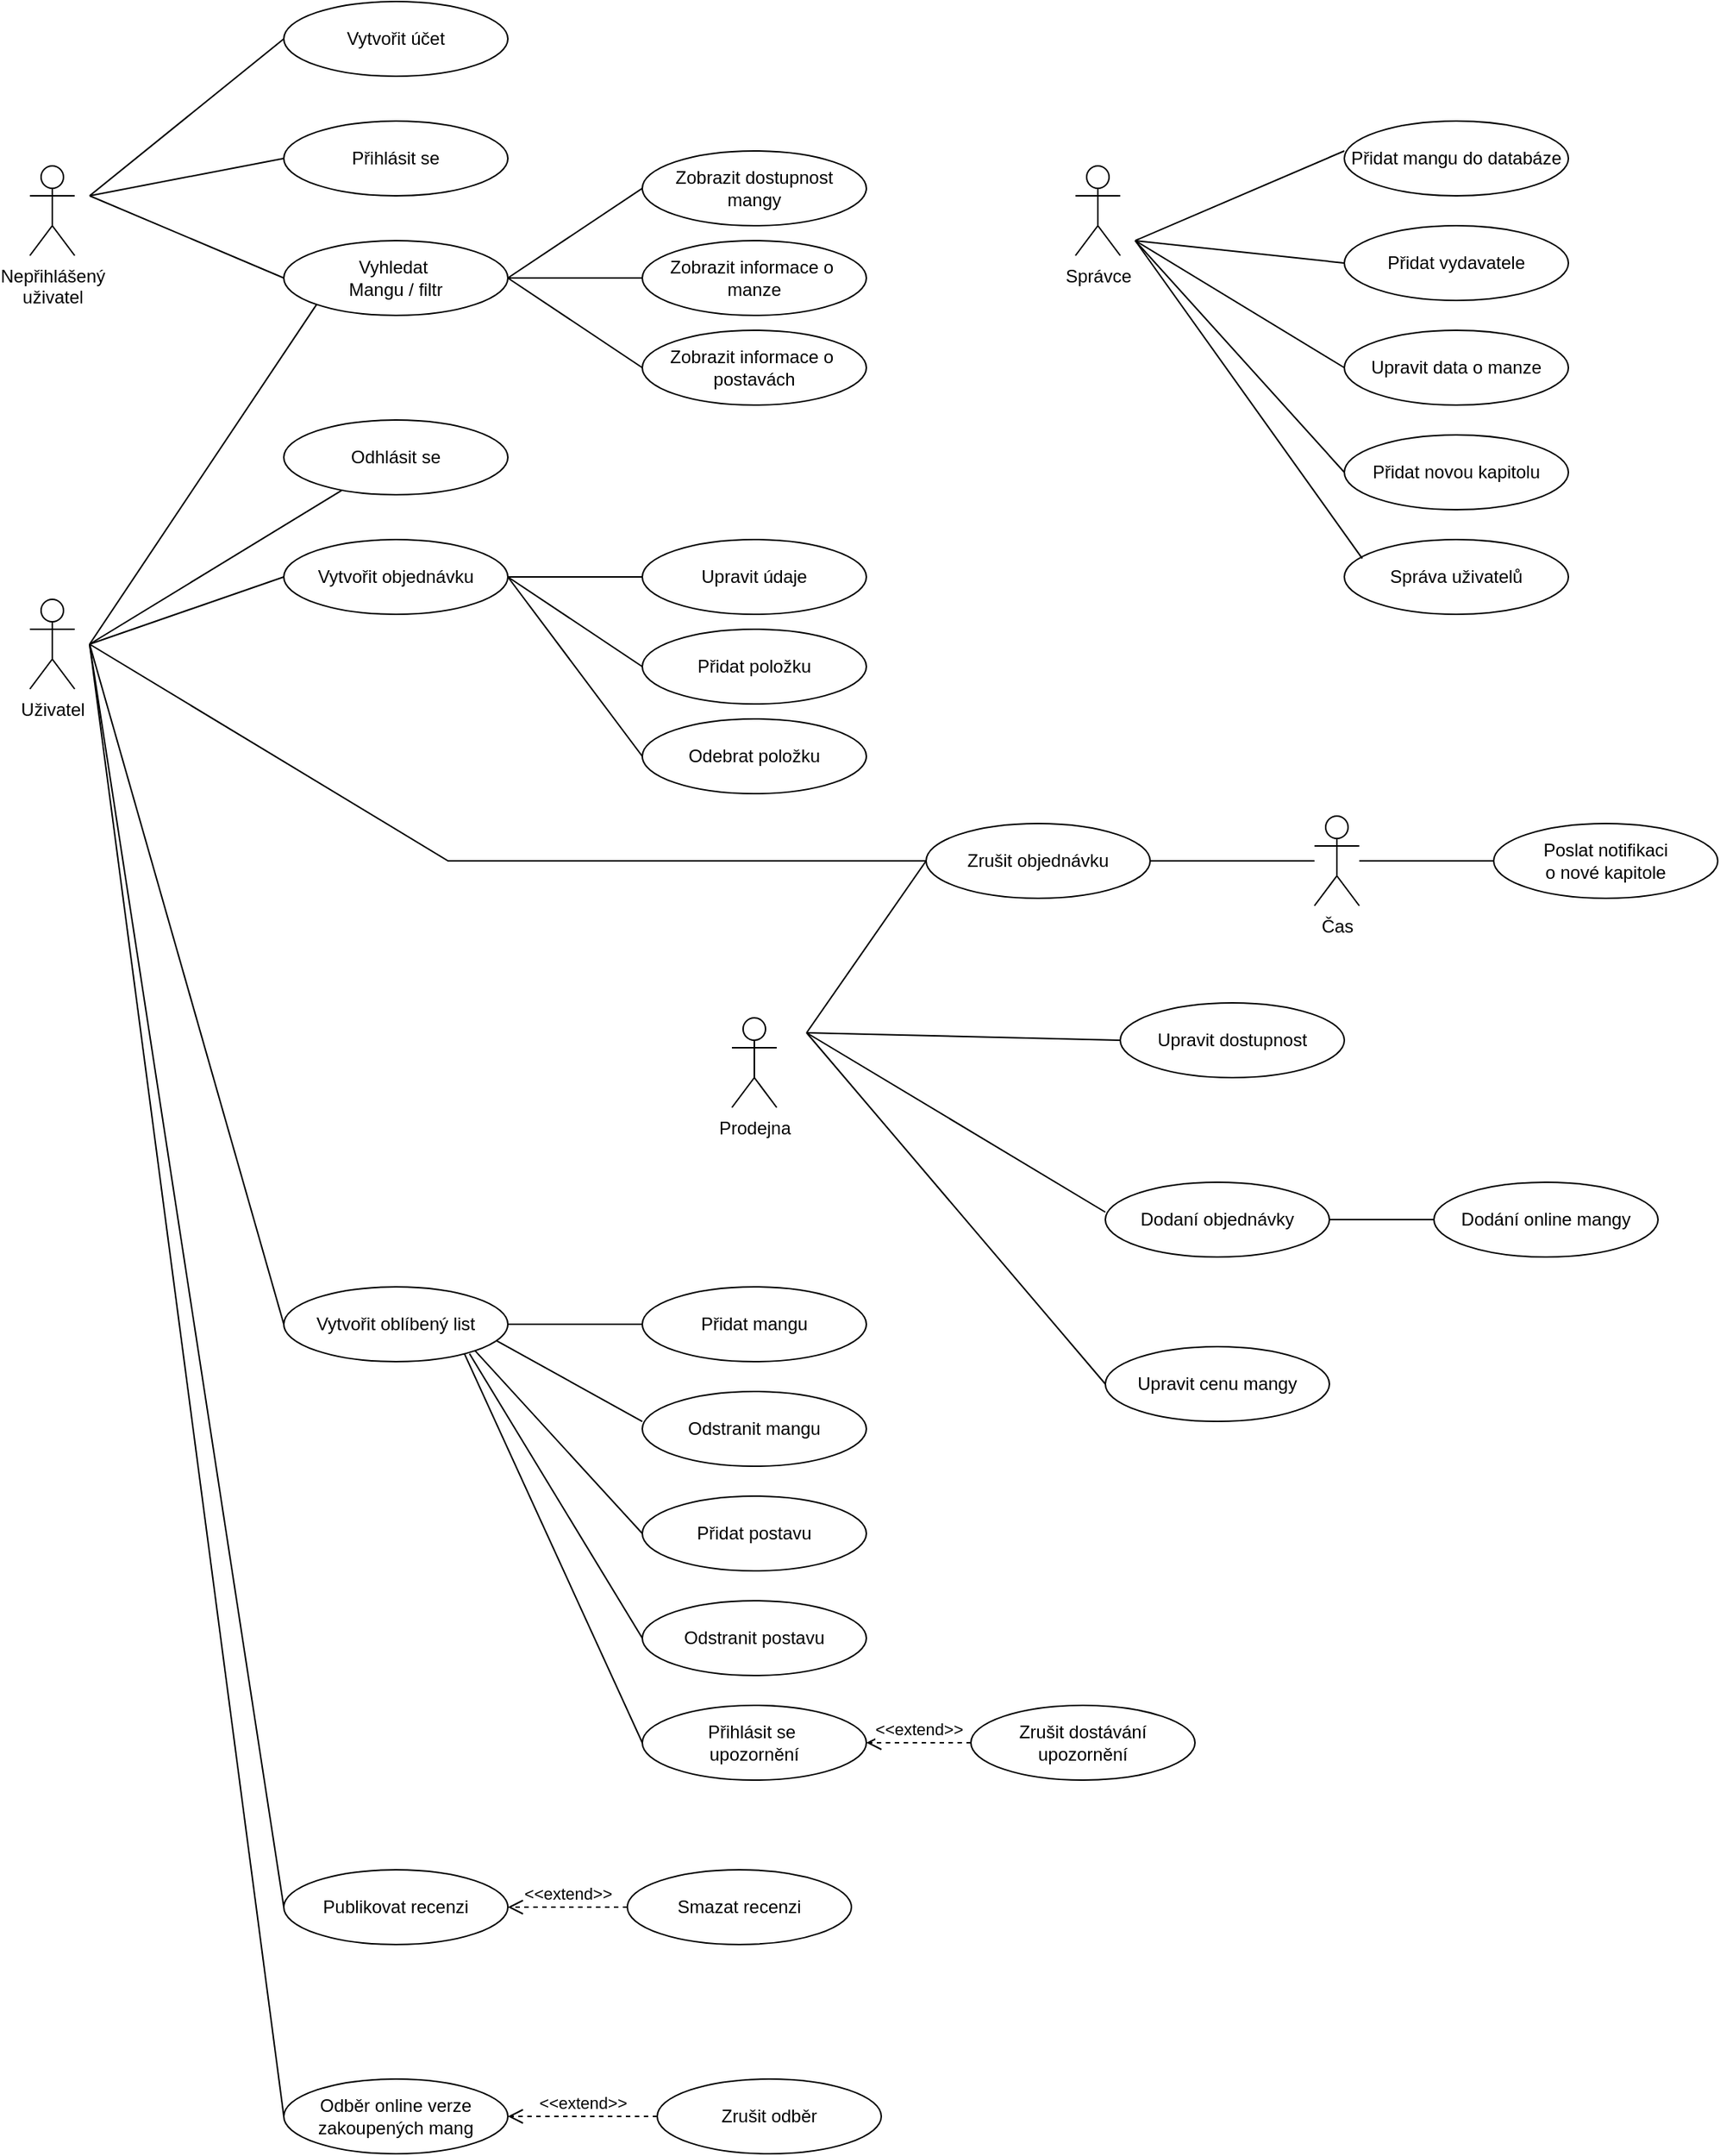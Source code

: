 <mxfile version="23.1.1" type="github">
  <diagram name="Stránka-1" id="vvELG84VfLxlIlp0yOWw">
    <mxGraphModel dx="1372" dy="2005" grid="1" gridSize="10" guides="1" tooltips="1" connect="1" arrows="1" fold="1" page="1" pageScale="1" pageWidth="827" pageHeight="1169" math="0" shadow="0">
      <root>
        <mxCell id="0" />
        <mxCell id="1" parent="0" />
        <mxCell id="UoMjuABYHgXqo_ZKbVsD-1" value="Uživatel" style="shape=umlActor;verticalLabelPosition=bottom;verticalAlign=top;html=1;outlineConnect=0;" parent="1" vertex="1">
          <mxGeometry x="20" y="-750" width="30" height="60" as="geometry" />
        </mxCell>
        <mxCell id="CDrKOG7dcPMyQ5WuwZqR-2" value="Přihlásit se&amp;nbsp;&lt;br&gt;upozornění" style="ellipse;whiteSpace=wrap;html=1;" parent="1" vertex="1">
          <mxGeometry x="430" y="-10" width="150" height="50" as="geometry" />
        </mxCell>
        <mxCell id="CDrKOG7dcPMyQ5WuwZqR-3" value="Vytvořit objednávku" style="ellipse;whiteSpace=wrap;html=1;" parent="1" vertex="1">
          <mxGeometry x="190" y="-790" width="150" height="50" as="geometry" />
        </mxCell>
        <mxCell id="CDrKOG7dcPMyQ5WuwZqR-4" value="Vytvořit oblíbený list" style="ellipse;whiteSpace=wrap;html=1;" parent="1" vertex="1">
          <mxGeometry x="190" y="-290" width="150" height="50" as="geometry" />
        </mxCell>
        <mxCell id="CDrKOG7dcPMyQ5WuwZqR-5" value="Publikovat recenzi" style="ellipse;whiteSpace=wrap;html=1;" parent="1" vertex="1">
          <mxGeometry x="190" y="100" width="150" height="50" as="geometry" />
        </mxCell>
        <mxCell id="CDrKOG7dcPMyQ5WuwZqR-6" value="" style="endArrow=none;html=1;rounded=0;entryX=0;entryY=0.5;entryDx=0;entryDy=0;" parent="1" target="CDrKOG7dcPMyQ5WuwZqR-3" edge="1">
          <mxGeometry width="50" height="50" relative="1" as="geometry">
            <mxPoint x="60" y="-720" as="sourcePoint" />
            <mxPoint x="110" y="-740" as="targetPoint" />
          </mxGeometry>
        </mxCell>
        <mxCell id="CDrKOG7dcPMyQ5WuwZqR-7" value="" style="endArrow=none;html=1;rounded=0;entryX=0;entryY=0.5;entryDx=0;entryDy=0;" parent="1" target="CDrKOG7dcPMyQ5WuwZqR-4" edge="1">
          <mxGeometry width="50" height="50" relative="1" as="geometry">
            <mxPoint x="60" y="-720" as="sourcePoint" />
            <mxPoint x="120" y="-690" as="targetPoint" />
          </mxGeometry>
        </mxCell>
        <mxCell id="CDrKOG7dcPMyQ5WuwZqR-8" value="" style="endArrow=none;html=1;rounded=0;entryX=0;entryY=0.5;entryDx=0;entryDy=0;" parent="1" target="CDrKOG7dcPMyQ5WuwZqR-5" edge="1">
          <mxGeometry width="50" height="50" relative="1" as="geometry">
            <mxPoint x="60" y="-720" as="sourcePoint" />
            <mxPoint x="110" y="-680" as="targetPoint" />
          </mxGeometry>
        </mxCell>
        <mxCell id="CDrKOG7dcPMyQ5WuwZqR-9" value="Odběr online verze&lt;br&gt;zakoupených mang" style="ellipse;whiteSpace=wrap;html=1;" parent="1" vertex="1">
          <mxGeometry x="190" y="240" width="150" height="50" as="geometry" />
        </mxCell>
        <mxCell id="CDrKOG7dcPMyQ5WuwZqR-10" value="Nepřihlášený&lt;br&gt;uživatel" style="shape=umlActor;verticalLabelPosition=bottom;verticalAlign=top;html=1;outlineConnect=0;" parent="1" vertex="1">
          <mxGeometry x="20" y="-1040" width="30" height="60" as="geometry" />
        </mxCell>
        <mxCell id="CDrKOG7dcPMyQ5WuwZqR-12" value="Přihlásit se" style="ellipse;whiteSpace=wrap;html=1;" parent="1" vertex="1">
          <mxGeometry x="190" y="-1070" width="150" height="50" as="geometry" />
        </mxCell>
        <mxCell id="CDrKOG7dcPMyQ5WuwZqR-13" value="Vytvořit účet" style="ellipse;whiteSpace=wrap;html=1;" parent="1" vertex="1">
          <mxGeometry x="190" y="-1150" width="150" height="50" as="geometry" />
        </mxCell>
        <mxCell id="CDrKOG7dcPMyQ5WuwZqR-14" value="" style="endArrow=none;html=1;rounded=0;entryX=0;entryY=0.5;entryDx=0;entryDy=0;" parent="1" target="CDrKOG7dcPMyQ5WuwZqR-13" edge="1">
          <mxGeometry width="50" height="50" relative="1" as="geometry">
            <mxPoint x="60" y="-1020" as="sourcePoint" />
            <mxPoint x="150" y="-1120" as="targetPoint" />
          </mxGeometry>
        </mxCell>
        <mxCell id="CDrKOG7dcPMyQ5WuwZqR-15" value="" style="endArrow=none;html=1;rounded=0;entryX=0;entryY=0.5;entryDx=0;entryDy=0;" parent="1" target="CDrKOG7dcPMyQ5WuwZqR-12" edge="1">
          <mxGeometry width="50" height="50" relative="1" as="geometry">
            <mxPoint x="60" y="-1020" as="sourcePoint" />
            <mxPoint x="150" y="-1000" as="targetPoint" />
          </mxGeometry>
        </mxCell>
        <mxCell id="CDrKOG7dcPMyQ5WuwZqR-17" value="" style="endArrow=none;html=1;rounded=0;entryX=0;entryY=0.5;entryDx=0;entryDy=0;" parent="1" target="CDrKOG7dcPMyQ5WuwZqR-19" edge="1">
          <mxGeometry width="50" height="50" relative="1" as="geometry">
            <mxPoint x="60" y="-1020" as="sourcePoint" />
            <mxPoint x="130" y="-960" as="targetPoint" />
          </mxGeometry>
        </mxCell>
        <mxCell id="CDrKOG7dcPMyQ5WuwZqR-19" value="Vyhledat&amp;nbsp;&lt;br&gt;Mangu / filtr" style="ellipse;whiteSpace=wrap;html=1;" parent="1" vertex="1">
          <mxGeometry x="190" y="-990" width="150" height="50" as="geometry" />
        </mxCell>
        <mxCell id="CDrKOG7dcPMyQ5WuwZqR-20" value="" style="endArrow=none;html=1;rounded=0;entryX=0;entryY=1;entryDx=0;entryDy=0;" parent="1" target="CDrKOG7dcPMyQ5WuwZqR-19" edge="1">
          <mxGeometry width="50" height="50" relative="1" as="geometry">
            <mxPoint x="60" y="-720" as="sourcePoint" />
            <mxPoint x="80" y="-900" as="targetPoint" />
          </mxGeometry>
        </mxCell>
        <mxCell id="CDrKOG7dcPMyQ5WuwZqR-23" value="Zobrazit informace o&amp;nbsp;&lt;br&gt;manze" style="ellipse;whiteSpace=wrap;html=1;" parent="1" vertex="1">
          <mxGeometry x="430" y="-990" width="150" height="50" as="geometry" />
        </mxCell>
        <mxCell id="CDrKOG7dcPMyQ5WuwZqR-27" value="" style="endArrow=none;html=1;rounded=0;exitX=1;exitY=0.5;exitDx=0;exitDy=0;entryX=0;entryY=0.5;entryDx=0;entryDy=0;" parent="1" source="CDrKOG7dcPMyQ5WuwZqR-19" target="CDrKOG7dcPMyQ5WuwZqR-23" edge="1">
          <mxGeometry width="50" height="50" relative="1" as="geometry">
            <mxPoint x="440" y="-920" as="sourcePoint" />
            <mxPoint x="490" y="-970" as="targetPoint" />
          </mxGeometry>
        </mxCell>
        <mxCell id="CDrKOG7dcPMyQ5WuwZqR-28" value="Zobrazit informace o&amp;nbsp;&lt;br&gt;postavách" style="ellipse;whiteSpace=wrap;html=1;" parent="1" vertex="1">
          <mxGeometry x="430" y="-930" width="150" height="50" as="geometry" />
        </mxCell>
        <mxCell id="CDrKOG7dcPMyQ5WuwZqR-29" value="Zobrazit dostupnost&lt;br&gt;mangy" style="ellipse;whiteSpace=wrap;html=1;" parent="1" vertex="1">
          <mxGeometry x="430" y="-1050" width="150" height="50" as="geometry" />
        </mxCell>
        <mxCell id="CDrKOG7dcPMyQ5WuwZqR-30" value="" style="endArrow=none;html=1;rounded=0;exitX=1;exitY=0.5;exitDx=0;exitDy=0;entryX=0;entryY=0.5;entryDx=0;entryDy=0;" parent="1" source="CDrKOG7dcPMyQ5WuwZqR-19" target="CDrKOG7dcPMyQ5WuwZqR-28" edge="1">
          <mxGeometry width="50" height="50" relative="1" as="geometry">
            <mxPoint x="320" y="-880" as="sourcePoint" />
            <mxPoint x="370" y="-930" as="targetPoint" />
          </mxGeometry>
        </mxCell>
        <mxCell id="CDrKOG7dcPMyQ5WuwZqR-31" value="" style="endArrow=none;html=1;rounded=0;exitX=1;exitY=0.5;exitDx=0;exitDy=0;entryX=0;entryY=0.5;entryDx=0;entryDy=0;" parent="1" source="CDrKOG7dcPMyQ5WuwZqR-19" target="CDrKOG7dcPMyQ5WuwZqR-29" edge="1">
          <mxGeometry width="50" height="50" relative="1" as="geometry">
            <mxPoint x="350" y="-930" as="sourcePoint" />
            <mxPoint x="400" y="-980" as="targetPoint" />
          </mxGeometry>
        </mxCell>
        <mxCell id="CDrKOG7dcPMyQ5WuwZqR-33" value="Zrušit dostávání&lt;br&gt;upozornění" style="ellipse;whiteSpace=wrap;html=1;" parent="1" vertex="1">
          <mxGeometry x="650" y="-10" width="150" height="50" as="geometry" />
        </mxCell>
        <mxCell id="CDrKOG7dcPMyQ5WuwZqR-34" value="&amp;lt;&amp;lt;extend&amp;gt;&amp;gt;" style="html=1;verticalAlign=bottom;endArrow=open;dashed=1;endSize=8;curved=0;rounded=0;entryX=1;entryY=0.5;entryDx=0;entryDy=0;exitX=0;exitY=0.5;exitDx=0;exitDy=0;" parent="1" source="CDrKOG7dcPMyQ5WuwZqR-33" target="CDrKOG7dcPMyQ5WuwZqR-2" edge="1">
          <mxGeometry relative="1" as="geometry">
            <mxPoint x="470" y="-520" as="sourcePoint" />
            <mxPoint x="390" y="-520" as="targetPoint" />
          </mxGeometry>
        </mxCell>
        <mxCell id="CDrKOG7dcPMyQ5WuwZqR-38" value="Upravit údaje" style="ellipse;whiteSpace=wrap;html=1;" parent="1" vertex="1">
          <mxGeometry x="430" y="-790" width="150" height="50" as="geometry" />
        </mxCell>
        <mxCell id="CDrKOG7dcPMyQ5WuwZqR-39" value="Přidat položku" style="ellipse;whiteSpace=wrap;html=1;" parent="1" vertex="1">
          <mxGeometry x="430" y="-730" width="150" height="50" as="geometry" />
        </mxCell>
        <mxCell id="CDrKOG7dcPMyQ5WuwZqR-40" value="Odebrat položku" style="ellipse;whiteSpace=wrap;html=1;" parent="1" vertex="1">
          <mxGeometry x="430" y="-670" width="150" height="50" as="geometry" />
        </mxCell>
        <mxCell id="CDrKOG7dcPMyQ5WuwZqR-41" value="" style="endArrow=none;html=1;rounded=0;exitX=1;exitY=0.5;exitDx=0;exitDy=0;entryX=0;entryY=0.5;entryDx=0;entryDy=0;" parent="1" source="CDrKOG7dcPMyQ5WuwZqR-3" target="CDrKOG7dcPMyQ5WuwZqR-38" edge="1">
          <mxGeometry width="50" height="50" relative="1" as="geometry">
            <mxPoint x="360" y="-720" as="sourcePoint" />
            <mxPoint x="410" y="-770" as="targetPoint" />
          </mxGeometry>
        </mxCell>
        <mxCell id="CDrKOG7dcPMyQ5WuwZqR-42" value="" style="endArrow=none;html=1;rounded=0;exitX=1;exitY=0.5;exitDx=0;exitDy=0;entryX=0;entryY=0.5;entryDx=0;entryDy=0;" parent="1" source="CDrKOG7dcPMyQ5WuwZqR-3" target="CDrKOG7dcPMyQ5WuwZqR-39" edge="1">
          <mxGeometry width="50" height="50" relative="1" as="geometry">
            <mxPoint x="360" y="-680" as="sourcePoint" />
            <mxPoint x="410" y="-730" as="targetPoint" />
          </mxGeometry>
        </mxCell>
        <mxCell id="CDrKOG7dcPMyQ5WuwZqR-43" value="" style="endArrow=none;html=1;rounded=0;exitX=1;exitY=0.5;exitDx=0;exitDy=0;entryX=0;entryY=0.5;entryDx=0;entryDy=0;" parent="1" source="CDrKOG7dcPMyQ5WuwZqR-3" target="CDrKOG7dcPMyQ5WuwZqR-40" edge="1">
          <mxGeometry width="50" height="50" relative="1" as="geometry">
            <mxPoint x="360" y="-650" as="sourcePoint" />
            <mxPoint x="410" y="-700" as="targetPoint" />
          </mxGeometry>
        </mxCell>
        <mxCell id="CDrKOG7dcPMyQ5WuwZqR-44" value="Přidat mangu" style="ellipse;whiteSpace=wrap;html=1;" parent="1" vertex="1">
          <mxGeometry x="430" y="-290" width="150" height="50" as="geometry" />
        </mxCell>
        <mxCell id="CDrKOG7dcPMyQ5WuwZqR-46" value="Odstranit mangu" style="ellipse;whiteSpace=wrap;html=1;" parent="1" vertex="1">
          <mxGeometry x="430" y="-220" width="150" height="50" as="geometry" />
        </mxCell>
        <mxCell id="CDrKOG7dcPMyQ5WuwZqR-47" value="Přidat postavu" style="ellipse;whiteSpace=wrap;html=1;" parent="1" vertex="1">
          <mxGeometry x="430" y="-150" width="150" height="50" as="geometry" />
        </mxCell>
        <mxCell id="CDrKOG7dcPMyQ5WuwZqR-48" value="Odstranit postavu" style="ellipse;whiteSpace=wrap;html=1;" parent="1" vertex="1">
          <mxGeometry x="430" y="-80" width="150" height="50" as="geometry" />
        </mxCell>
        <mxCell id="CDrKOG7dcPMyQ5WuwZqR-50" value="" style="endArrow=none;html=1;rounded=0;exitX=0.95;exitY=0.721;exitDx=0;exitDy=0;exitPerimeter=0;entryX=0;entryY=0.4;entryDx=0;entryDy=0;entryPerimeter=0;" parent="1" source="CDrKOG7dcPMyQ5WuwZqR-4" target="CDrKOG7dcPMyQ5WuwZqR-46" edge="1">
          <mxGeometry width="50" height="50" relative="1" as="geometry">
            <mxPoint x="370" y="-150" as="sourcePoint" />
            <mxPoint x="420" y="-200" as="targetPoint" />
          </mxGeometry>
        </mxCell>
        <mxCell id="CDrKOG7dcPMyQ5WuwZqR-51" value="" style="endArrow=none;html=1;rounded=0;entryX=1;entryY=1;entryDx=0;entryDy=0;exitX=0;exitY=0.5;exitDx=0;exitDy=0;" parent="1" source="CDrKOG7dcPMyQ5WuwZqR-47" target="CDrKOG7dcPMyQ5WuwZqR-4" edge="1">
          <mxGeometry width="50" height="50" relative="1" as="geometry">
            <mxPoint x="410" y="-150" as="sourcePoint" />
            <mxPoint x="360" y="-220" as="targetPoint" />
          </mxGeometry>
        </mxCell>
        <mxCell id="CDrKOG7dcPMyQ5WuwZqR-52" value="" style="endArrow=none;html=1;rounded=0;exitX=1;exitY=0.5;exitDx=0;exitDy=0;entryX=0;entryY=0.5;entryDx=0;entryDy=0;" parent="1" source="CDrKOG7dcPMyQ5WuwZqR-4" target="CDrKOG7dcPMyQ5WuwZqR-44" edge="1">
          <mxGeometry width="50" height="50" relative="1" as="geometry">
            <mxPoint x="340" y="-290" as="sourcePoint" />
            <mxPoint x="390" y="-340" as="targetPoint" />
          </mxGeometry>
        </mxCell>
        <mxCell id="CDrKOG7dcPMyQ5WuwZqR-53" value="" style="endArrow=none;html=1;rounded=0;exitX=0;exitY=0.5;exitDx=0;exitDy=0;entryX=0.806;entryY=0.894;entryDx=0;entryDy=0;entryPerimeter=0;" parent="1" source="CDrKOG7dcPMyQ5WuwZqR-2" target="CDrKOG7dcPMyQ5WuwZqR-4" edge="1">
          <mxGeometry width="50" height="50" relative="1" as="geometry">
            <mxPoint x="370" y="50" as="sourcePoint" />
            <mxPoint x="390.05" y="-100" as="targetPoint" />
          </mxGeometry>
        </mxCell>
        <mxCell id="CDrKOG7dcPMyQ5WuwZqR-55" value="Smazat recenzi" style="ellipse;whiteSpace=wrap;html=1;" parent="1" vertex="1">
          <mxGeometry x="420" y="100" width="150" height="50" as="geometry" />
        </mxCell>
        <mxCell id="CDrKOG7dcPMyQ5WuwZqR-57" value="&amp;lt;&amp;lt;extend&amp;gt;&amp;gt;" style="html=1;verticalAlign=bottom;endArrow=open;dashed=1;endSize=8;curved=0;rounded=0;entryX=1;entryY=0.5;entryDx=0;entryDy=0;exitX=0;exitY=0.5;exitDx=0;exitDy=0;" parent="1" source="CDrKOG7dcPMyQ5WuwZqR-55" target="CDrKOG7dcPMyQ5WuwZqR-5" edge="1">
          <mxGeometry relative="1" as="geometry">
            <mxPoint x="400" y="130" as="sourcePoint" />
            <mxPoint x="320" y="130" as="targetPoint" />
          </mxGeometry>
        </mxCell>
        <mxCell id="CDrKOG7dcPMyQ5WuwZqR-58" value="" style="endArrow=none;html=1;rounded=0;exitX=0;exitY=0.5;exitDx=0;exitDy=0;" parent="1" source="CDrKOG7dcPMyQ5WuwZqR-9" edge="1">
          <mxGeometry width="50" height="50" relative="1" as="geometry">
            <mxPoint x="120" y="-90" as="sourcePoint" />
            <mxPoint x="60" y="-720" as="targetPoint" />
          </mxGeometry>
        </mxCell>
        <mxCell id="CDrKOG7dcPMyQ5WuwZqR-59" value="Zrušit objednávku" style="ellipse;whiteSpace=wrap;html=1;" parent="1" vertex="1">
          <mxGeometry x="620" y="-600" width="150" height="50" as="geometry" />
        </mxCell>
        <mxCell id="CDrKOG7dcPMyQ5WuwZqR-60" value="" style="endArrow=none;html=1;rounded=0;exitX=0;exitY=0.5;exitDx=0;exitDy=0;" parent="1" source="CDrKOG7dcPMyQ5WuwZqR-59" edge="1">
          <mxGeometry width="50" height="50" relative="1" as="geometry">
            <mxPoint x="10" y="-450" as="sourcePoint" />
            <mxPoint x="60" y="-720" as="targetPoint" />
            <Array as="points">
              <mxPoint x="300" y="-575" />
            </Array>
          </mxGeometry>
        </mxCell>
        <mxCell id="CDrKOG7dcPMyQ5WuwZqR-61" value="Čas" style="shape=umlActor;verticalLabelPosition=bottom;verticalAlign=top;html=1;outlineConnect=0;" parent="1" vertex="1">
          <mxGeometry x="880" y="-605" width="30" height="60" as="geometry" />
        </mxCell>
        <mxCell id="CDrKOG7dcPMyQ5WuwZqR-62" value="" style="endArrow=none;html=1;rounded=0;exitX=1;exitY=0.5;exitDx=0;exitDy=0;" parent="1" source="CDrKOG7dcPMyQ5WuwZqR-59" target="CDrKOG7dcPMyQ5WuwZqR-61" edge="1">
          <mxGeometry width="50" height="50" relative="1" as="geometry">
            <mxPoint x="1010" y="-580" as="sourcePoint" />
            <mxPoint x="1090" y="-630" as="targetPoint" />
          </mxGeometry>
        </mxCell>
        <mxCell id="CDrKOG7dcPMyQ5WuwZqR-63" value="Prodejna" style="shape=umlActor;verticalLabelPosition=bottom;verticalAlign=top;html=1;outlineConnect=0;" parent="1" vertex="1">
          <mxGeometry x="490" y="-470" width="30" height="60" as="geometry" />
        </mxCell>
        <mxCell id="CDrKOG7dcPMyQ5WuwZqR-64" value="" style="endArrow=none;html=1;rounded=0;entryX=0;entryY=0.5;entryDx=0;entryDy=0;" parent="1" target="CDrKOG7dcPMyQ5WuwZqR-59" edge="1">
          <mxGeometry width="50" height="50" relative="1" as="geometry">
            <mxPoint x="540" y="-460" as="sourcePoint" />
            <mxPoint x="580" y="-450" as="targetPoint" />
          </mxGeometry>
        </mxCell>
        <mxCell id="CDrKOG7dcPMyQ5WuwZqR-65" value="" style="endArrow=none;html=1;rounded=0;entryX=0;entryY=0.5;entryDx=0;entryDy=0;" parent="1" target="CDrKOG7dcPMyQ5WuwZqR-66" edge="1">
          <mxGeometry width="50" height="50" relative="1" as="geometry">
            <mxPoint x="540" y="-460" as="sourcePoint" />
            <mxPoint x="730" y="-460" as="targetPoint" />
          </mxGeometry>
        </mxCell>
        <mxCell id="CDrKOG7dcPMyQ5WuwZqR-66" value="Upravit dostupnost" style="ellipse;whiteSpace=wrap;html=1;" parent="1" vertex="1">
          <mxGeometry x="750" y="-480" width="150" height="50" as="geometry" />
        </mxCell>
        <mxCell id="CDrKOG7dcPMyQ5WuwZqR-67" value="" style="endArrow=none;html=1;rounded=0;" parent="1" edge="1">
          <mxGeometry width="50" height="50" relative="1" as="geometry">
            <mxPoint x="540" y="-460" as="sourcePoint" />
            <mxPoint x="740" y="-340" as="targetPoint" />
          </mxGeometry>
        </mxCell>
        <mxCell id="CDrKOG7dcPMyQ5WuwZqR-68" value="Dodaní objednávky" style="ellipse;whiteSpace=wrap;html=1;" parent="1" vertex="1">
          <mxGeometry x="740" y="-360" width="150" height="50" as="geometry" />
        </mxCell>
        <mxCell id="CDrKOG7dcPMyQ5WuwZqR-70" value="Dodání online mangy" style="ellipse;whiteSpace=wrap;html=1;" parent="1" vertex="1">
          <mxGeometry x="960" y="-360" width="150" height="50" as="geometry" />
        </mxCell>
        <mxCell id="CDrKOG7dcPMyQ5WuwZqR-71" value="" style="endArrow=none;html=1;rounded=0;exitX=0;exitY=0.5;exitDx=0;exitDy=0;" parent="1" source="CDrKOG7dcPMyQ5WuwZqR-73" edge="1">
          <mxGeometry width="50" height="50" relative="1" as="geometry">
            <mxPoint x="740" y="-140" as="sourcePoint" />
            <mxPoint x="540" y="-460" as="targetPoint" />
          </mxGeometry>
        </mxCell>
        <mxCell id="CDrKOG7dcPMyQ5WuwZqR-73" value="Upravit cenu mangy" style="ellipse;whiteSpace=wrap;html=1;" parent="1" vertex="1">
          <mxGeometry x="740" y="-250" width="150" height="50" as="geometry" />
        </mxCell>
        <mxCell id="CDrKOG7dcPMyQ5WuwZqR-74" value="" style="endArrow=none;html=1;rounded=0;exitX=1;exitY=0.5;exitDx=0;exitDy=0;entryX=0;entryY=0.5;entryDx=0;entryDy=0;" parent="1" source="CDrKOG7dcPMyQ5WuwZqR-68" target="CDrKOG7dcPMyQ5WuwZqR-70" edge="1">
          <mxGeometry width="50" height="50" relative="1" as="geometry">
            <mxPoint x="900" y="-170" as="sourcePoint" />
            <mxPoint x="950" y="-220" as="targetPoint" />
          </mxGeometry>
        </mxCell>
        <mxCell id="CDrKOG7dcPMyQ5WuwZqR-75" value="Správce" style="shape=umlActor;verticalLabelPosition=bottom;verticalAlign=top;html=1;outlineConnect=0;" parent="1" vertex="1">
          <mxGeometry x="720" y="-1040" width="30" height="60" as="geometry" />
        </mxCell>
        <mxCell id="CDrKOG7dcPMyQ5WuwZqR-76" value="" style="endArrow=none;html=1;rounded=0;entryX=0;entryY=0.5;entryDx=0;entryDy=0;" parent="1" target="CDrKOG7dcPMyQ5WuwZqR-83" edge="1">
          <mxGeometry width="50" height="50" relative="1" as="geometry">
            <mxPoint x="760" y="-990" as="sourcePoint" />
            <mxPoint x="920" y="-870" as="targetPoint" />
          </mxGeometry>
        </mxCell>
        <mxCell id="CDrKOG7dcPMyQ5WuwZqR-77" value="" style="endArrow=none;html=1;rounded=0;" parent="1" edge="1">
          <mxGeometry width="50" height="50" relative="1" as="geometry">
            <mxPoint x="760" y="-990" as="sourcePoint" />
            <mxPoint x="900" y="-1050" as="targetPoint" />
          </mxGeometry>
        </mxCell>
        <mxCell id="CDrKOG7dcPMyQ5WuwZqR-80" value="&amp;lt;&amp;lt;extend&amp;gt;&amp;gt;" style="html=1;verticalAlign=bottom;endArrow=open;dashed=1;endSize=8;curved=0;rounded=0;entryX=1;entryY=0.5;entryDx=0;entryDy=0;" parent="1" target="CDrKOG7dcPMyQ5WuwZqR-9" edge="1">
          <mxGeometry relative="1" as="geometry">
            <mxPoint x="440" y="265" as="sourcePoint" />
            <mxPoint x="370" y="155" as="targetPoint" />
          </mxGeometry>
        </mxCell>
        <mxCell id="CDrKOG7dcPMyQ5WuwZqR-81" value="Zrušit odběr" style="ellipse;whiteSpace=wrap;html=1;" parent="1" vertex="1">
          <mxGeometry x="440" y="240" width="150" height="50" as="geometry" />
        </mxCell>
        <mxCell id="CDrKOG7dcPMyQ5WuwZqR-82" value="Přidat mangu do databáze" style="ellipse;whiteSpace=wrap;html=1;" parent="1" vertex="1">
          <mxGeometry x="900" y="-1070" width="150" height="50" as="geometry" />
        </mxCell>
        <mxCell id="CDrKOG7dcPMyQ5WuwZqR-83" value="Upravit data o manze" style="ellipse;whiteSpace=wrap;html=1;" parent="1" vertex="1">
          <mxGeometry x="900" y="-930" width="150" height="50" as="geometry" />
        </mxCell>
        <mxCell id="CDrKOG7dcPMyQ5WuwZqR-84" value="" style="endArrow=none;html=1;rounded=0;entryX=0;entryY=0.5;entryDx=0;entryDy=0;" parent="1" target="CDrKOG7dcPMyQ5WuwZqR-85" edge="1">
          <mxGeometry width="50" height="50" relative="1" as="geometry">
            <mxPoint x="760" y="-990" as="sourcePoint" />
            <mxPoint x="1000" y="-970" as="targetPoint" />
          </mxGeometry>
        </mxCell>
        <mxCell id="CDrKOG7dcPMyQ5WuwZqR-85" value="Přidat vydavatele" style="ellipse;whiteSpace=wrap;html=1;" parent="1" vertex="1">
          <mxGeometry x="900" y="-1000" width="150" height="50" as="geometry" />
        </mxCell>
        <mxCell id="CDrKOG7dcPMyQ5WuwZqR-88" value="Přidat novou kapitolu" style="ellipse;whiteSpace=wrap;html=1;" parent="1" vertex="1">
          <mxGeometry x="900" y="-860" width="150" height="50" as="geometry" />
        </mxCell>
        <mxCell id="CDrKOG7dcPMyQ5WuwZqR-89" value="" style="endArrow=none;html=1;rounded=0;exitX=0;exitY=0.5;exitDx=0;exitDy=0;" parent="1" source="CDrKOG7dcPMyQ5WuwZqR-88" edge="1">
          <mxGeometry width="50" height="50" relative="1" as="geometry">
            <mxPoint x="680" y="-740" as="sourcePoint" />
            <mxPoint x="760" y="-990" as="targetPoint" />
          </mxGeometry>
        </mxCell>
        <mxCell id="CDrKOG7dcPMyQ5WuwZqR-93" value="Poslat notifikaci&lt;br&gt;o nové kapitole" style="ellipse;whiteSpace=wrap;html=1;" parent="1" vertex="1">
          <mxGeometry x="1000" y="-600" width="150" height="50" as="geometry" />
        </mxCell>
        <mxCell id="RWk_qs9eGR9L0qjsBkZ2-3" value="" style="endArrow=none;html=1;rounded=0;entryX=0;entryY=0.5;entryDx=0;entryDy=0;" parent="1" source="CDrKOG7dcPMyQ5WuwZqR-61" target="CDrKOG7dcPMyQ5WuwZqR-93" edge="1">
          <mxGeometry width="50" height="50" relative="1" as="geometry">
            <mxPoint x="1030" y="-525" as="sourcePoint" />
            <mxPoint x="1080" y="-575" as="targetPoint" />
          </mxGeometry>
        </mxCell>
        <mxCell id="SPDCw6Vr-svHRckBFiVp-1" value="Správa uživatelů" style="ellipse;whiteSpace=wrap;html=1;" parent="1" vertex="1">
          <mxGeometry x="900" y="-790" width="150" height="50" as="geometry" />
        </mxCell>
        <mxCell id="SPDCw6Vr-svHRckBFiVp-2" value="" style="endArrow=none;html=1;rounded=0;exitX=0.08;exitY=0.254;exitDx=0;exitDy=0;exitPerimeter=0;" parent="1" source="SPDCw6Vr-svHRckBFiVp-1" edge="1">
          <mxGeometry width="50" height="50" relative="1" as="geometry">
            <mxPoint x="910" y="-780" as="sourcePoint" />
            <mxPoint x="760" y="-990" as="targetPoint" />
          </mxGeometry>
        </mxCell>
        <mxCell id="D5XFSRVebdZl13hLPxt2-1" value="" style="endArrow=none;html=1;rounded=0;exitX=0;exitY=0.5;exitDx=0;exitDy=0;entryX=0.829;entryY=0.895;entryDx=0;entryDy=0;entryPerimeter=0;" parent="1" source="CDrKOG7dcPMyQ5WuwZqR-48" target="CDrKOG7dcPMyQ5WuwZqR-4" edge="1">
          <mxGeometry width="50" height="50" relative="1" as="geometry">
            <mxPoint x="460" y="-220" as="sourcePoint" />
            <mxPoint x="310" y="-250" as="targetPoint" />
          </mxGeometry>
        </mxCell>
        <mxCell id="D5XFSRVebdZl13hLPxt2-3" value="Odhlásit se" style="ellipse;whiteSpace=wrap;html=1;" parent="1" vertex="1">
          <mxGeometry x="190" y="-870" width="150" height="50" as="geometry" />
        </mxCell>
        <mxCell id="D5XFSRVebdZl13hLPxt2-4" value="" style="endArrow=none;html=1;rounded=0;" parent="1" target="D5XFSRVebdZl13hLPxt2-3" edge="1">
          <mxGeometry width="50" height="50" relative="1" as="geometry">
            <mxPoint x="60" y="-720" as="sourcePoint" />
            <mxPoint x="110" y="-770" as="targetPoint" />
          </mxGeometry>
        </mxCell>
      </root>
    </mxGraphModel>
  </diagram>
</mxfile>
